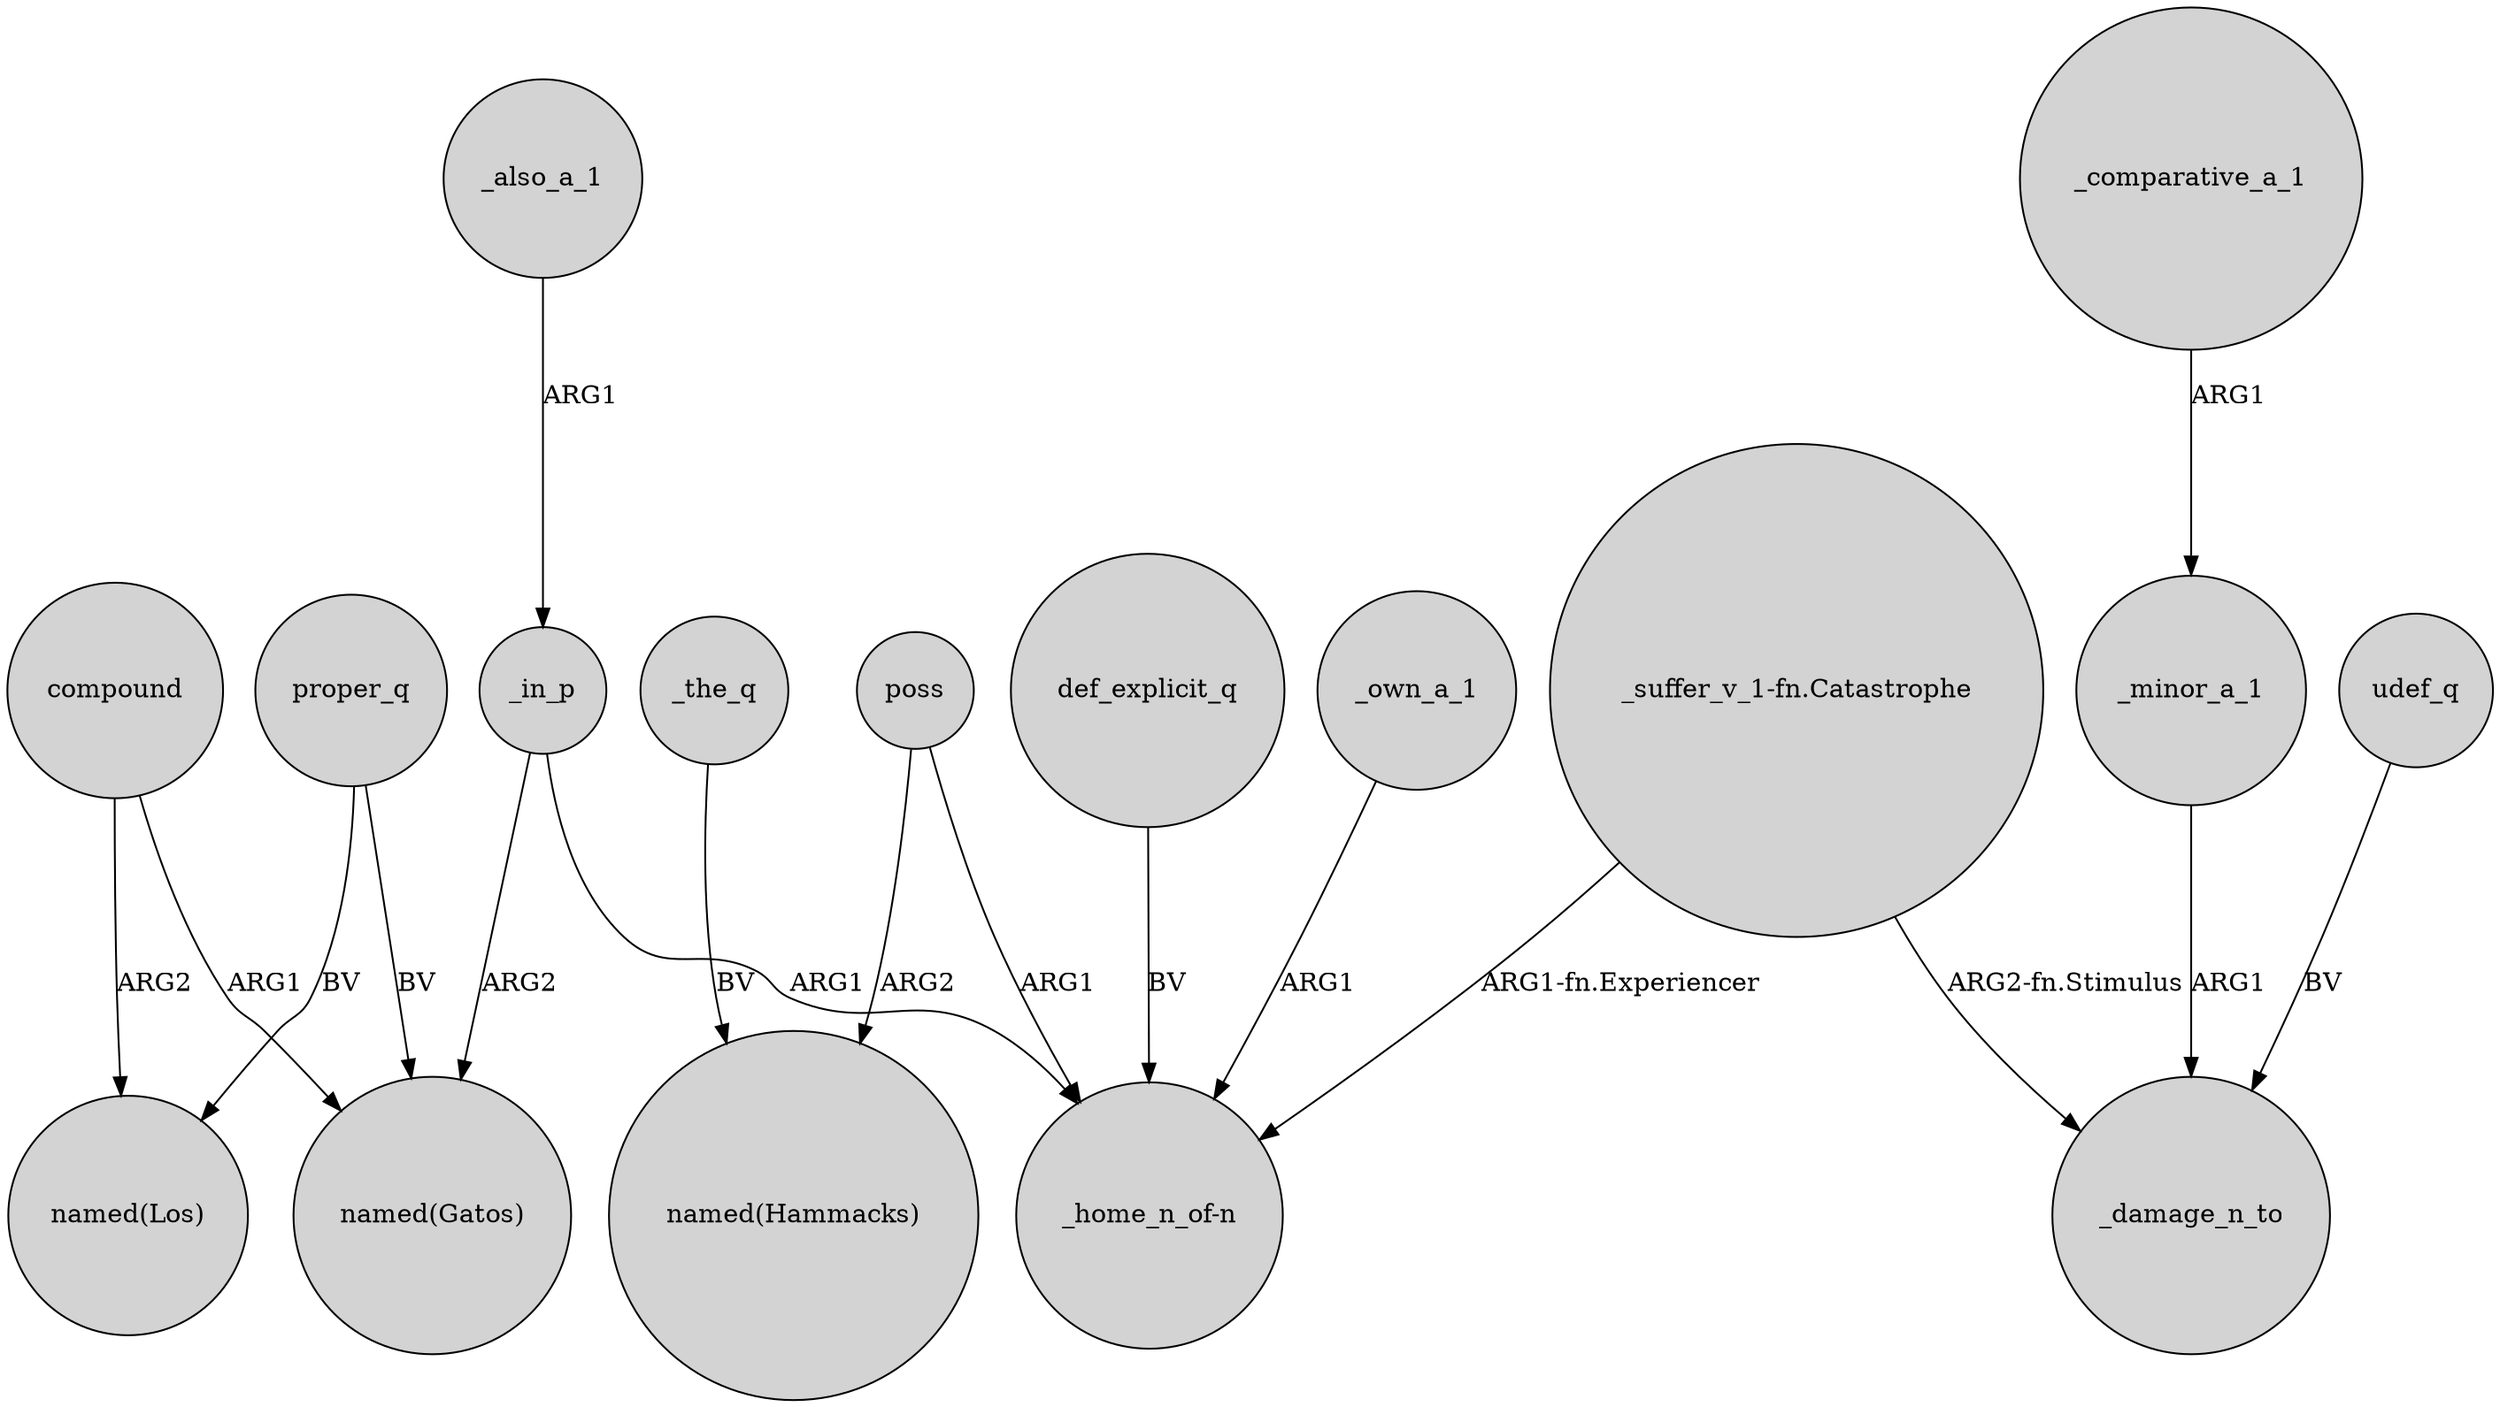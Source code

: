 digraph {
	node [shape=circle style=filled]
	compound -> "named(Gatos)" [label=ARG1]
	_the_q -> "named(Hammacks)" [label=BV]
	_minor_a_1 -> _damage_n_to [label=ARG1]
	proper_q -> "named(Gatos)" [label=BV]
	proper_q -> "named(Los)" [label=BV]
	poss -> "named(Hammacks)" [label=ARG2]
	_own_a_1 -> "_home_n_of-n" [label=ARG1]
	"_suffer_v_1-fn.Catastrophe" -> "_home_n_of-n" [label="ARG1-fn.Experiencer"]
	"_suffer_v_1-fn.Catastrophe" -> _damage_n_to [label="ARG2-fn.Stimulus"]
	compound -> "named(Los)" [label=ARG2]
	udef_q -> _damage_n_to [label=BV]
	_in_p -> "_home_n_of-n" [label=ARG1]
	_comparative_a_1 -> _minor_a_1 [label=ARG1]
	_in_p -> "named(Gatos)" [label=ARG2]
	poss -> "_home_n_of-n" [label=ARG1]
	def_explicit_q -> "_home_n_of-n" [label=BV]
	_also_a_1 -> _in_p [label=ARG1]
}
